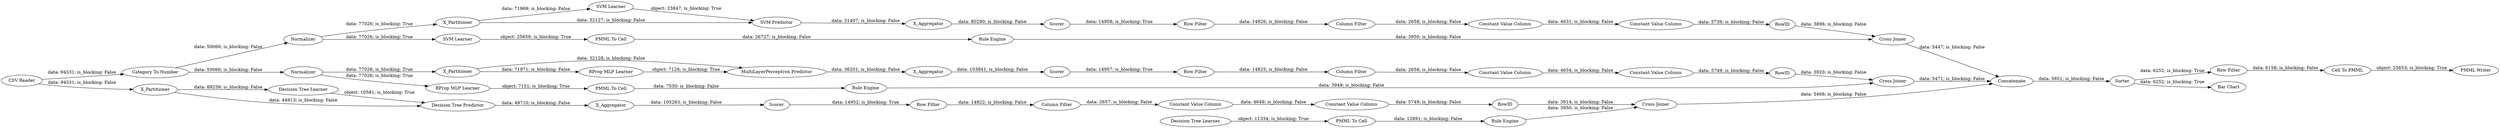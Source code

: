 digraph {
	"-4203775393885676305_2" [label=X_Partitioner]
	"-2775916358223431159_2" [label=X_Partitioner]
	"-3114098336142062008_28" [label="PMML To Cell"]
	"-1180682265666874254_22" [label="PMML To Cell"]
	"-7565902438928269585_293" [label=RowID]
	"-7320519800599781249_53" [label="Row Filter"]
	"-7565902438928269585_9" [label="Row Filter"]
	"-7320519800599781249_61" [label="PMML Writer"]
	"-7320519800599781249_58" [label="Category To Number"]
	"-3114098336142062008_34" [label="Rule Engine"]
	"5234241595761855348_292" [label="Constant Value Column"]
	"949752519733574528_2" [label=X_Partitioner]
	"-7320519800599781249_52" [label=Sorter]
	"949752519733574528_31" [label="Decision Tree Learner"]
	"5234241595761855348_294" [label="Column Filter"]
	"-7565902438928269585_290" [label="Constant Value Column"]
	"-7565902438928269585_294" [label="Column Filter"]
	"-4203775393885676305_41" [label=Scorer]
	"949752519733574528_32" [label="Decision Tree Predictor"]
	"5563935212389266842_294" [label="Column Filter"]
	"949752519733574528_7" [label=X_Aggregator]
	"-7565902438928269585_292" [label="Constant Value Column"]
	"-4203775393885676305_31" [label="SVM Learner"]
	"-4203775393885676305_7" [label=X_Aggregator]
	"5563935212389266842_9" [label="Row Filter"]
	"-4203775393885676305_40" [label=Normalizer]
	"-2775916358223431159_32" [label="MultiLayerPerceptron Predictor"]
	"-2775916358223431159_7" [label=X_Aggregator]
	"-2775916358223431159_40" [label=Scorer]
	"-4203775393885676305_39" [label="Cross Joiner"]
	"949752519733574528_39" [label=Scorer]
	"5234241595761855348_290" [label="Constant Value Column"]
	"-4203775393885676305_32" [label="SVM Predictor"]
	"-7320519800599781249_59" [label="Bar Chart"]
	"3894809344204564603_35" [label="Rule Engine"]
	"5234241595761855348_293" [label=RowID]
	"5563935212389266842_293" [label=RowID]
	"-2775916358223431159_38" [label="Cross Joiner"]
	"-7320519800599781249_54" [label="Cell To PMML"]
	"3894809344204564603_34" [label="PMML To Cell"]
	"-2775916358223431159_39" [label=Normalizer]
	"949752519733574528_38" [label="Cross Joiner"]
	"5234241595761855348_9" [label="Row Filter"]
	"5563935212389266842_290" [label="Constant Value Column"]
	"-2775916358223431159_31" [label="RProp MLP Learner"]
	"3894809344204564603_33" [label="SVM Learner"]
	"-7320519800599781249_60" [label=Concatenate]
	"-1180682265666874254_35" [label="RProp MLP Learner"]
	"-3114098336142062008_33" [label="Decision Tree Learner"]
	"-1180682265666874254_34" [label="Rule Engine"]
	"5563935212389266842_292" [label="Constant Value Column"]
	"-7320519800599781249_62" [label="CSV Reader"]
	"949752519733574528_2" -> "949752519733574528_32" [label="data: 44913; is_blocking: False"]
	"5563935212389266842_294" -> "5563935212389266842_290" [label="data: 2657; is_blocking: False"]
	"-7320519800599781249_58" -> "-2775916358223431159_39" [label="data: 50066; is_blocking: False"]
	"-7320519800599781249_58" -> "-4203775393885676305_40" [label="data: 50066; is_blocking: False"]
	"-2775916358223431159_32" -> "-2775916358223431159_7" [label="data: 36201; is_blocking: False"]
	"-7565902438928269585_9" -> "-7565902438928269585_294" [label="data: 14826; is_blocking: False"]
	"-4203775393885676305_39" -> "-7320519800599781249_60" [label="data: 5447; is_blocking: False"]
	"-7320519800599781249_54" -> "-7320519800599781249_61" [label="object: 25653; is_blocking: True"]
	"-1180682265666874254_35" -> "-1180682265666874254_22" [label="object: 7151; is_blocking: True"]
	"-7320519800599781249_53" -> "-7320519800599781249_54" [label="data: 6158; is_blocking: False"]
	"-7320519800599781249_60" -> "-7320519800599781249_52" [label="data: 5851; is_blocking: False"]
	"-7565902438928269585_292" -> "-7565902438928269585_293" [label="data: 5739; is_blocking: False"]
	"5234241595761855348_9" -> "5234241595761855348_294" [label="data: 14825; is_blocking: False"]
	"3894809344204564603_35" -> "-4203775393885676305_39" [label="data: 3950; is_blocking: False"]
	"-4203775393885676305_41" -> "-7565902438928269585_9" [label="data: 14958; is_blocking: True"]
	"-2775916358223431159_39" -> "-2775916358223431159_2" [label="data: 77026; is_blocking: True"]
	"3894809344204564603_33" -> "3894809344204564603_34" [label="object: 25659; is_blocking: True"]
	"-2775916358223431159_40" -> "5234241595761855348_9" [label="data: 14957; is_blocking: True"]
	"-1180682265666874254_34" -> "-2775916358223431159_38" [label="data: 3949; is_blocking: False"]
	"-7565902438928269585_290" -> "-7565902438928269585_292" [label="data: 4631; is_blocking: False"]
	"949752519733574528_31" -> "949752519733574528_32" [label="object: 10581; is_blocking: True"]
	"5234241595761855348_292" -> "5234241595761855348_293" [label="data: 5749; is_blocking: False"]
	"-2775916358223431159_7" -> "-2775916358223431159_40" [label="data: 103841; is_blocking: False"]
	"5563935212389266842_293" -> "949752519733574528_38" [label="data: 3914; is_blocking: False"]
	"-7565902438928269585_294" -> "-7565902438928269585_290" [label="data: 2658; is_blocking: False"]
	"949752519733574528_7" -> "949752519733574528_39" [label="data: 105293; is_blocking: False"]
	"5563935212389266842_290" -> "5563935212389266842_292" [label="data: 4649; is_blocking: False"]
	"-4203775393885676305_40" -> "-4203775393885676305_2" [label="data: 77026; is_blocking: True"]
	"949752519733574528_39" -> "5563935212389266842_9" [label="data: 14952; is_blocking: True"]
	"3894809344204564603_34" -> "3894809344204564603_35" [label="data: 26727; is_blocking: False"]
	"5563935212389266842_9" -> "5563935212389266842_294" [label="data: 14822; is_blocking: False"]
	"-2775916358223431159_2" -> "-2775916358223431159_32" [label="data: 32128; is_blocking: False"]
	"-7565902438928269585_293" -> "-4203775393885676305_39" [label="data: 3896; is_blocking: False"]
	"-1180682265666874254_22" -> "-1180682265666874254_34" [label="data: 7530; is_blocking: False"]
	"-4203775393885676305_2" -> "-4203775393885676305_31" [label="data: 71969; is_blocking: False"]
	"-4203775393885676305_2" -> "-4203775393885676305_32" [label="data: 32127; is_blocking: False"]
	"949752519733574528_2" -> "949752519733574528_31" [label="data: 89259; is_blocking: False"]
	"-3114098336142062008_34" -> "949752519733574528_38" [label="data: 3950; is_blocking: False"]
	"-2775916358223431159_2" -> "-2775916358223431159_31" [label="data: 71971; is_blocking: False"]
	"-4203775393885676305_32" -> "-4203775393885676305_7" [label="data: 31407; is_blocking: False"]
	"-7320519800599781249_62" -> "-7320519800599781249_58" [label="data: 94531; is_blocking: False"]
	"-7320519800599781249_52" -> "-7320519800599781249_53" [label="data: 6252; is_blocking: True"]
	"-4203775393885676305_7" -> "-4203775393885676305_41" [label="data: 80290; is_blocking: False"]
	"5234241595761855348_293" -> "-2775916358223431159_38" [label="data: 3920; is_blocking: False"]
	"-4203775393885676305_31" -> "-4203775393885676305_32" [label="object: 23847; is_blocking: True"]
	"949752519733574528_38" -> "-7320519800599781249_60" [label="data: 5468; is_blocking: False"]
	"949752519733574528_32" -> "949752519733574528_7" [label="data: 49710; is_blocking: False"]
	"-7320519800599781249_62" -> "949752519733574528_2" [label="data: 94531; is_blocking: False"]
	"-7320519800599781249_52" -> "-7320519800599781249_59" [label="data: 6252; is_blocking: True"]
	"-2775916358223431159_31" -> "-2775916358223431159_32" [label="object: 7126; is_blocking: True"]
	"5563935212389266842_292" -> "5563935212389266842_293" [label="data: 5749; is_blocking: False"]
	"-2775916358223431159_39" -> "-1180682265666874254_35" [label="data: 77026; is_blocking: True"]
	"-3114098336142062008_28" -> "-3114098336142062008_34" [label="data: 12891; is_blocking: False"]
	"-4203775393885676305_40" -> "3894809344204564603_33" [label="data: 77026; is_blocking: True"]
	"5234241595761855348_290" -> "5234241595761855348_292" [label="data: 4654; is_blocking: False"]
	"5234241595761855348_294" -> "5234241595761855348_290" [label="data: 2658; is_blocking: False"]
	"-3114098336142062008_33" -> "-3114098336142062008_28" [label="object: 11334; is_blocking: True"]
	"-2775916358223431159_38" -> "-7320519800599781249_60" [label="data: 5471; is_blocking: False"]
	rankdir=LR
}
